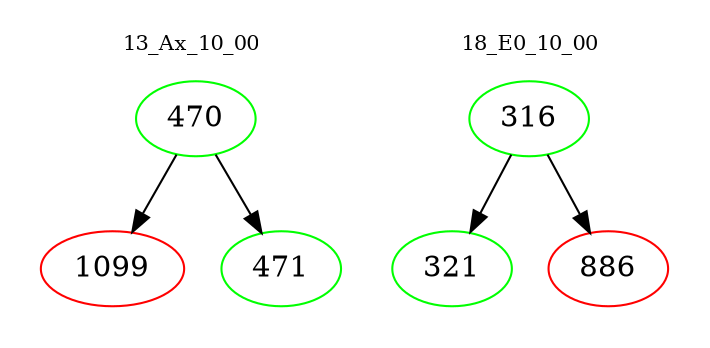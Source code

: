 digraph{
subgraph cluster_0 {
color = white
label = "13_Ax_10_00";
fontsize=10;
T0_470 [label="470", color="green"]
T0_470 -> T0_1099 [color="black"]
T0_1099 [label="1099", color="red"]
T0_470 -> T0_471 [color="black"]
T0_471 [label="471", color="green"]
}
subgraph cluster_1 {
color = white
label = "18_E0_10_00";
fontsize=10;
T1_316 [label="316", color="green"]
T1_316 -> T1_321 [color="black"]
T1_321 [label="321", color="green"]
T1_316 -> T1_886 [color="black"]
T1_886 [label="886", color="red"]
}
}
